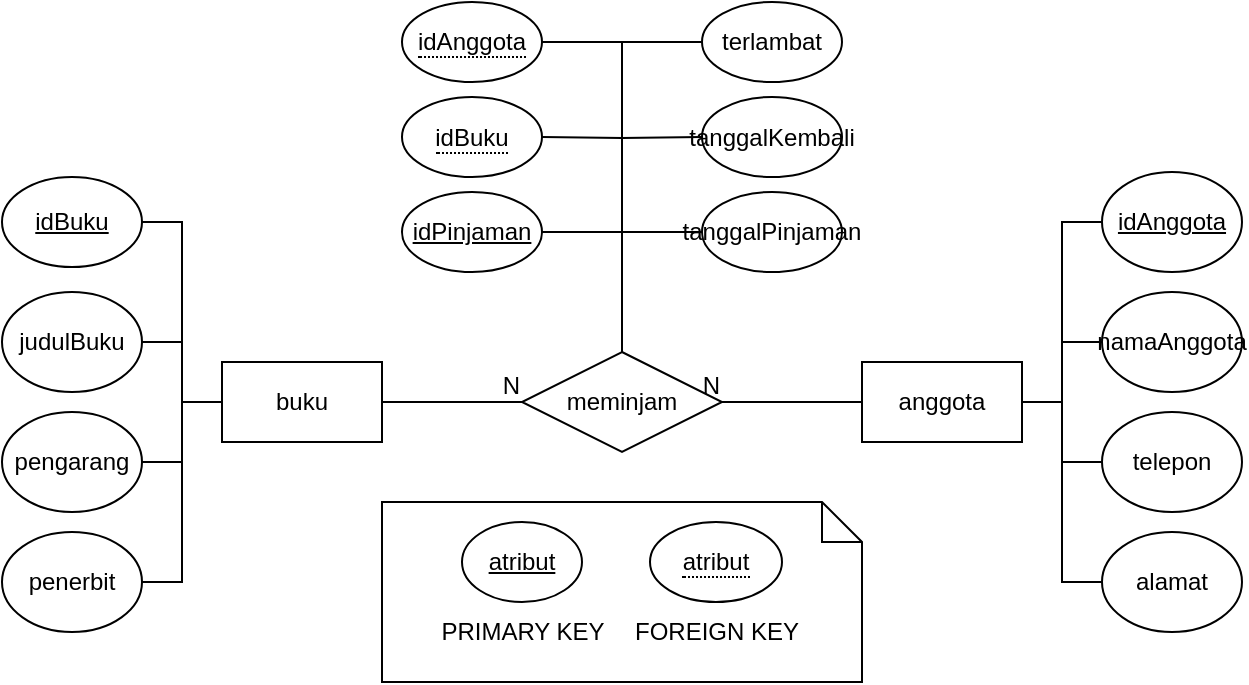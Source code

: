 <mxfile version="27.1.6">
  <diagram name="Barbershop" id="mlMxBT6hDhj9R3uuyEQH">
    <mxGraphModel dx="909" dy="406" grid="1" gridSize="10" guides="1" tooltips="1" connect="1" arrows="1" fold="1" page="1" pageScale="1" pageWidth="827" pageHeight="1169" math="0" shadow="0">
      <root>
        <mxCell id="0" />
        <mxCell id="1" parent="0" />
        <mxCell id="Q1gPt80vfeAT2RPMx5lP-1" value="anggota" style="whiteSpace=wrap;html=1;align=center;" vertex="1" parent="1">
          <mxGeometry x="520" y="240" width="80" height="40" as="geometry" />
        </mxCell>
        <mxCell id="Q1gPt80vfeAT2RPMx5lP-2" value="buku" style="whiteSpace=wrap;html=1;align=center;" vertex="1" parent="1">
          <mxGeometry x="200" y="240" width="80" height="40" as="geometry" />
        </mxCell>
        <mxCell id="Q1gPt80vfeAT2RPMx5lP-6" value="idBuku" style="ellipse;whiteSpace=wrap;html=1;align=center;fontStyle=4;" vertex="1" parent="1">
          <mxGeometry x="90" y="147.5" width="70" height="45" as="geometry" />
        </mxCell>
        <mxCell id="Q1gPt80vfeAT2RPMx5lP-10" value="judulBuku" style="ellipse;whiteSpace=wrap;html=1;align=center;" vertex="1" parent="1">
          <mxGeometry x="90" y="205" width="70" height="50" as="geometry" />
        </mxCell>
        <mxCell id="Q1gPt80vfeAT2RPMx5lP-11" value="penerbit" style="ellipse;whiteSpace=wrap;html=1;align=center;" vertex="1" parent="1">
          <mxGeometry x="90" y="325" width="70" height="50" as="geometry" />
        </mxCell>
        <mxCell id="Q1gPt80vfeAT2RPMx5lP-12" value="pengarang" style="ellipse;whiteSpace=wrap;html=1;align=center;" vertex="1" parent="1">
          <mxGeometry x="90" y="265" width="70" height="50" as="geometry" />
        </mxCell>
        <mxCell id="Q1gPt80vfeAT2RPMx5lP-14" value="" style="endArrow=none;html=1;rounded=0;exitX=1;exitY=0.5;exitDx=0;exitDy=0;entryX=0;entryY=0.5;entryDx=0;entryDy=0;" edge="1" parent="1" source="Q1gPt80vfeAT2RPMx5lP-6" target="Q1gPt80vfeAT2RPMx5lP-2">
          <mxGeometry relative="1" as="geometry">
            <mxPoint x="300" y="270" as="sourcePoint" />
            <mxPoint x="460" y="270" as="targetPoint" />
            <Array as="points">
              <mxPoint x="180" y="170" />
              <mxPoint x="180" y="260" />
            </Array>
          </mxGeometry>
        </mxCell>
        <mxCell id="Q1gPt80vfeAT2RPMx5lP-15" value="" style="endArrow=none;html=1;rounded=0;exitX=1;exitY=0.5;exitDx=0;exitDy=0;entryX=0;entryY=0.5;entryDx=0;entryDy=0;" edge="1" parent="1" source="Q1gPt80vfeAT2RPMx5lP-10" target="Q1gPt80vfeAT2RPMx5lP-2">
          <mxGeometry relative="1" as="geometry">
            <mxPoint x="300" y="270" as="sourcePoint" />
            <mxPoint x="460" y="270" as="targetPoint" />
            <Array as="points">
              <mxPoint x="180" y="230" />
              <mxPoint x="180" y="260" />
            </Array>
          </mxGeometry>
        </mxCell>
        <mxCell id="Q1gPt80vfeAT2RPMx5lP-16" value="" style="endArrow=none;html=1;rounded=0;exitX=1;exitY=0.5;exitDx=0;exitDy=0;entryX=0;entryY=0.5;entryDx=0;entryDy=0;" edge="1" parent="1" source="Q1gPt80vfeAT2RPMx5lP-12" target="Q1gPt80vfeAT2RPMx5lP-2">
          <mxGeometry relative="1" as="geometry">
            <mxPoint x="300" y="270" as="sourcePoint" />
            <mxPoint x="460" y="270" as="targetPoint" />
            <Array as="points">
              <mxPoint x="180" y="290" />
              <mxPoint x="180" y="260" />
            </Array>
          </mxGeometry>
        </mxCell>
        <mxCell id="Q1gPt80vfeAT2RPMx5lP-17" value="" style="endArrow=none;html=1;rounded=0;exitX=1;exitY=0.5;exitDx=0;exitDy=0;entryX=0;entryY=0.5;entryDx=0;entryDy=0;" edge="1" parent="1" source="Q1gPt80vfeAT2RPMx5lP-11" target="Q1gPt80vfeAT2RPMx5lP-2">
          <mxGeometry relative="1" as="geometry">
            <mxPoint x="300" y="270" as="sourcePoint" />
            <mxPoint x="460" y="270" as="targetPoint" />
            <Array as="points">
              <mxPoint x="180" y="350" />
              <mxPoint x="180" y="260" />
            </Array>
          </mxGeometry>
        </mxCell>
        <mxCell id="Q1gPt80vfeAT2RPMx5lP-18" value="idAnggota" style="ellipse;whiteSpace=wrap;html=1;align=center;fontStyle=4;" vertex="1" parent="1">
          <mxGeometry x="640" y="145" width="70" height="50" as="geometry" />
        </mxCell>
        <mxCell id="Q1gPt80vfeAT2RPMx5lP-19" value="namaAnggota" style="ellipse;whiteSpace=wrap;html=1;align=center;" vertex="1" parent="1">
          <mxGeometry x="640" y="205" width="70" height="50" as="geometry" />
        </mxCell>
        <mxCell id="Q1gPt80vfeAT2RPMx5lP-20" value="alamat" style="ellipse;whiteSpace=wrap;html=1;align=center;" vertex="1" parent="1">
          <mxGeometry x="640" y="325" width="70" height="50" as="geometry" />
        </mxCell>
        <mxCell id="Q1gPt80vfeAT2RPMx5lP-21" value="telepon" style="ellipse;whiteSpace=wrap;html=1;align=center;" vertex="1" parent="1">
          <mxGeometry x="640" y="265" width="70" height="50" as="geometry" />
        </mxCell>
        <mxCell id="Q1gPt80vfeAT2RPMx5lP-22" value="" style="endArrow=none;html=1;rounded=0;entryX=0;entryY=0.5;entryDx=0;entryDy=0;" edge="1" parent="1" target="Q1gPt80vfeAT2RPMx5lP-18">
          <mxGeometry relative="1" as="geometry">
            <mxPoint x="600" y="260" as="sourcePoint" />
            <mxPoint x="460" y="270" as="targetPoint" />
            <Array as="points">
              <mxPoint x="620" y="260" />
              <mxPoint x="620" y="170" />
            </Array>
          </mxGeometry>
        </mxCell>
        <mxCell id="Q1gPt80vfeAT2RPMx5lP-23" value="" style="endArrow=none;html=1;rounded=0;entryX=0;entryY=0.5;entryDx=0;entryDy=0;exitX=1;exitY=0.5;exitDx=0;exitDy=0;" edge="1" parent="1" source="Q1gPt80vfeAT2RPMx5lP-1" target="Q1gPt80vfeAT2RPMx5lP-19">
          <mxGeometry relative="1" as="geometry">
            <mxPoint x="300" y="270" as="sourcePoint" />
            <mxPoint x="460" y="270" as="targetPoint" />
            <Array as="points">
              <mxPoint x="620" y="260" />
              <mxPoint x="620" y="230" />
            </Array>
          </mxGeometry>
        </mxCell>
        <mxCell id="Q1gPt80vfeAT2RPMx5lP-24" value="" style="endArrow=none;html=1;rounded=0;entryX=0;entryY=0.5;entryDx=0;entryDy=0;exitX=1;exitY=0.5;exitDx=0;exitDy=0;" edge="1" parent="1" source="Q1gPt80vfeAT2RPMx5lP-1" target="Q1gPt80vfeAT2RPMx5lP-21">
          <mxGeometry relative="1" as="geometry">
            <mxPoint x="380" y="220" as="sourcePoint" />
            <mxPoint x="540" y="220" as="targetPoint" />
            <Array as="points">
              <mxPoint x="620" y="260" />
              <mxPoint x="620" y="290" />
            </Array>
          </mxGeometry>
        </mxCell>
        <mxCell id="Q1gPt80vfeAT2RPMx5lP-25" value="" style="endArrow=none;html=1;rounded=0;entryX=0;entryY=0.5;entryDx=0;entryDy=0;exitX=1;exitY=0.5;exitDx=0;exitDy=0;" edge="1" parent="1" source="Q1gPt80vfeAT2RPMx5lP-1" target="Q1gPt80vfeAT2RPMx5lP-20">
          <mxGeometry relative="1" as="geometry">
            <mxPoint x="610" y="270" as="sourcePoint" />
            <mxPoint x="650" y="300" as="targetPoint" />
            <Array as="points">
              <mxPoint x="620" y="260" />
              <mxPoint x="620" y="350" />
            </Array>
          </mxGeometry>
        </mxCell>
        <mxCell id="Q1gPt80vfeAT2RPMx5lP-26" value="meminjam" style="shape=rhombus;perimeter=rhombusPerimeter;whiteSpace=wrap;html=1;align=center;" vertex="1" parent="1">
          <mxGeometry x="350" y="235" width="100" height="50" as="geometry" />
        </mxCell>
        <mxCell id="Q1gPt80vfeAT2RPMx5lP-27" value="" style="endArrow=none;html=1;rounded=0;exitX=1;exitY=0.5;exitDx=0;exitDy=0;entryX=0;entryY=0.5;entryDx=0;entryDy=0;" edge="1" parent="1" source="Q1gPt80vfeAT2RPMx5lP-2" target="Q1gPt80vfeAT2RPMx5lP-26">
          <mxGeometry relative="1" as="geometry">
            <mxPoint x="220" y="280" as="sourcePoint" />
            <mxPoint x="380" y="280" as="targetPoint" />
          </mxGeometry>
        </mxCell>
        <mxCell id="Q1gPt80vfeAT2RPMx5lP-28" value="N" style="resizable=0;html=1;whiteSpace=wrap;align=right;verticalAlign=bottom;" connectable="0" vertex="1" parent="Q1gPt80vfeAT2RPMx5lP-27">
          <mxGeometry x="1" relative="1" as="geometry" />
        </mxCell>
        <mxCell id="Q1gPt80vfeAT2RPMx5lP-30" value="" style="endArrow=none;html=1;rounded=0;entryX=1;entryY=0.5;entryDx=0;entryDy=0;exitX=0;exitY=0.5;exitDx=0;exitDy=0;" edge="1" parent="1" source="Q1gPt80vfeAT2RPMx5lP-1" target="Q1gPt80vfeAT2RPMx5lP-26">
          <mxGeometry relative="1" as="geometry">
            <mxPoint x="220" y="280" as="sourcePoint" />
            <mxPoint x="380" y="280" as="targetPoint" />
          </mxGeometry>
        </mxCell>
        <mxCell id="Q1gPt80vfeAT2RPMx5lP-31" value="N" style="resizable=0;html=1;whiteSpace=wrap;align=right;verticalAlign=bottom;" connectable="0" vertex="1" parent="Q1gPt80vfeAT2RPMx5lP-30">
          <mxGeometry x="1" relative="1" as="geometry" />
        </mxCell>
        <mxCell id="Q1gPt80vfeAT2RPMx5lP-32" value="" style="shape=note;size=20;whiteSpace=wrap;html=1;" vertex="1" parent="1">
          <mxGeometry x="280" y="310" width="240" height="90" as="geometry" />
        </mxCell>
        <mxCell id="Q1gPt80vfeAT2RPMx5lP-33" value="idPinjaman" style="ellipse;whiteSpace=wrap;html=1;align=center;fontStyle=4;" vertex="1" parent="1">
          <mxGeometry x="290" y="155" width="70" height="40" as="geometry" />
        </mxCell>
        <mxCell id="Q1gPt80vfeAT2RPMx5lP-34" value="&lt;span style=&quot;border-bottom: 1px dotted&quot;&gt;idBuku&lt;/span&gt;" style="ellipse;whiteSpace=wrap;html=1;align=center;" vertex="1" parent="1">
          <mxGeometry x="290" y="107.5" width="70" height="40" as="geometry" />
        </mxCell>
        <mxCell id="Q1gPt80vfeAT2RPMx5lP-35" value="&lt;span style=&quot;border-bottom: 1px dotted&quot;&gt;idAnggota&lt;/span&gt;" style="ellipse;whiteSpace=wrap;html=1;align=center;" vertex="1" parent="1">
          <mxGeometry x="290" y="60" width="70" height="40" as="geometry" />
        </mxCell>
        <mxCell id="Q1gPt80vfeAT2RPMx5lP-36" value="tanggalPinjaman" style="ellipse;whiteSpace=wrap;html=1;align=center;" vertex="1" parent="1">
          <mxGeometry x="440" y="155" width="70" height="40" as="geometry" />
        </mxCell>
        <mxCell id="Q1gPt80vfeAT2RPMx5lP-37" value="tanggalKembali" style="ellipse;whiteSpace=wrap;html=1;align=center;" vertex="1" parent="1">
          <mxGeometry x="440" y="107.5" width="70" height="40" as="geometry" />
        </mxCell>
        <mxCell id="Q1gPt80vfeAT2RPMx5lP-38" value="terlambat" style="ellipse;whiteSpace=wrap;html=1;align=center;" vertex="1" parent="1">
          <mxGeometry x="440" y="60" width="70" height="40" as="geometry" />
        </mxCell>
        <mxCell id="Q1gPt80vfeAT2RPMx5lP-39" value="" style="endArrow=none;html=1;rounded=0;entryX=0.5;entryY=0;entryDx=0;entryDy=0;exitX=1;exitY=0.5;exitDx=0;exitDy=0;" edge="1" parent="1" source="Q1gPt80vfeAT2RPMx5lP-33" target="Q1gPt80vfeAT2RPMx5lP-26">
          <mxGeometry relative="1" as="geometry">
            <mxPoint x="220" y="210" as="sourcePoint" />
            <mxPoint x="380" y="210" as="targetPoint" />
            <Array as="points">
              <mxPoint x="400" y="175" />
            </Array>
          </mxGeometry>
        </mxCell>
        <mxCell id="Q1gPt80vfeAT2RPMx5lP-40" value="" style="endArrow=none;html=1;rounded=0;entryX=0.5;entryY=0;entryDx=0;entryDy=0;exitX=1;exitY=0.5;exitDx=0;exitDy=0;" edge="1" parent="1" source="Q1gPt80vfeAT2RPMx5lP-34" target="Q1gPt80vfeAT2RPMx5lP-26">
          <mxGeometry relative="1" as="geometry">
            <mxPoint x="370" y="185" as="sourcePoint" />
            <mxPoint x="410" y="245" as="targetPoint" />
            <Array as="points">
              <mxPoint x="400" y="128" />
            </Array>
          </mxGeometry>
        </mxCell>
        <mxCell id="Q1gPt80vfeAT2RPMx5lP-41" value="" style="endArrow=none;html=1;rounded=0;entryX=0.5;entryY=0;entryDx=0;entryDy=0;exitX=1;exitY=0.5;exitDx=0;exitDy=0;" edge="1" parent="1" target="Q1gPt80vfeAT2RPMx5lP-26">
          <mxGeometry relative="1" as="geometry">
            <mxPoint x="360" y="80" as="sourcePoint" />
            <mxPoint x="400" y="187" as="targetPoint" />
            <Array as="points">
              <mxPoint x="400" y="80" />
            </Array>
          </mxGeometry>
        </mxCell>
        <mxCell id="Q1gPt80vfeAT2RPMx5lP-42" value="" style="endArrow=none;html=1;rounded=0;entryX=0;entryY=0.5;entryDx=0;entryDy=0;exitX=0.5;exitY=0;exitDx=0;exitDy=0;" edge="1" parent="1" source="Q1gPt80vfeAT2RPMx5lP-26" target="Q1gPt80vfeAT2RPMx5lP-36">
          <mxGeometry relative="1" as="geometry">
            <mxPoint x="220" y="210" as="sourcePoint" />
            <mxPoint x="380" y="210" as="targetPoint" />
            <Array as="points">
              <mxPoint x="400" y="175" />
            </Array>
          </mxGeometry>
        </mxCell>
        <mxCell id="Q1gPt80vfeAT2RPMx5lP-43" value="" style="endArrow=none;html=1;rounded=0;entryX=0;entryY=0.5;entryDx=0;entryDy=0;exitX=0.5;exitY=0;exitDx=0;exitDy=0;" edge="1" parent="1" target="Q1gPt80vfeAT2RPMx5lP-37">
          <mxGeometry relative="1" as="geometry">
            <mxPoint x="400" y="230" as="sourcePoint" />
            <mxPoint x="440" y="170" as="targetPoint" />
            <Array as="points">
              <mxPoint x="400" y="128" />
            </Array>
          </mxGeometry>
        </mxCell>
        <mxCell id="Q1gPt80vfeAT2RPMx5lP-44" value="" style="endArrow=none;html=1;rounded=0;entryX=0;entryY=0.5;entryDx=0;entryDy=0;exitX=0.5;exitY=0;exitDx=0;exitDy=0;" edge="1" parent="1" source="Q1gPt80vfeAT2RPMx5lP-26">
          <mxGeometry relative="1" as="geometry">
            <mxPoint x="400" y="182" as="sourcePoint" />
            <mxPoint x="440" y="80" as="targetPoint" />
            <Array as="points">
              <mxPoint x="400" y="80" />
            </Array>
          </mxGeometry>
        </mxCell>
        <mxCell id="Q1gPt80vfeAT2RPMx5lP-66" value="atribut" style="ellipse;whiteSpace=wrap;html=1;align=center;fontStyle=4;" vertex="1" parent="1">
          <mxGeometry x="320" y="320" width="60" height="40" as="geometry" />
        </mxCell>
        <mxCell id="Q1gPt80vfeAT2RPMx5lP-67" value="&lt;span style=&quot;border-bottom: 1px dotted&quot;&gt;atribut&lt;/span&gt;" style="ellipse;whiteSpace=wrap;html=1;align=center;" vertex="1" parent="1">
          <mxGeometry x="414" y="320" width="66" height="40" as="geometry" />
        </mxCell>
        <mxCell id="Q1gPt80vfeAT2RPMx5lP-68" value="PRIMARY KEY" style="text;html=1;align=center;verticalAlign=middle;resizable=0;points=[];autosize=1;strokeColor=none;fillColor=none;" vertex="1" parent="1">
          <mxGeometry x="295" y="360" width="110" height="30" as="geometry" />
        </mxCell>
        <mxCell id="Q1gPt80vfeAT2RPMx5lP-69" value="FOREIGN KEY" style="text;html=1;align=center;verticalAlign=middle;resizable=0;points=[];autosize=1;strokeColor=none;fillColor=none;" vertex="1" parent="1">
          <mxGeometry x="392" y="360" width="110" height="30" as="geometry" />
        </mxCell>
      </root>
    </mxGraphModel>
  </diagram>
</mxfile>

